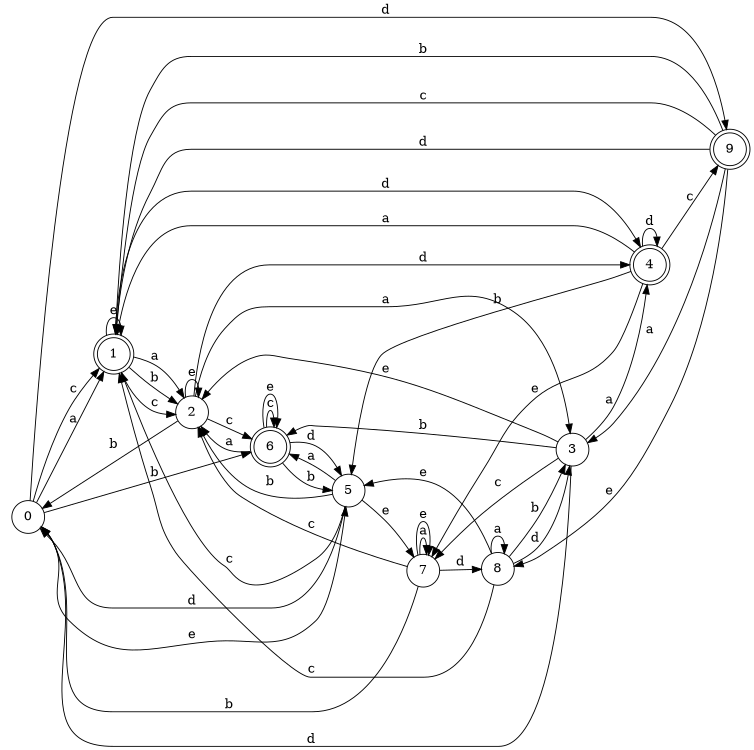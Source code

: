 digraph n8_9 {
__start0 [label="" shape="none"];

rankdir=LR;
size="8,5";

s0 [style="filled", color="black", fillcolor="white" shape="circle", label="0"];
s1 [style="rounded,filled", color="black", fillcolor="white" shape="doublecircle", label="1"];
s2 [style="filled", color="black", fillcolor="white" shape="circle", label="2"];
s3 [style="filled", color="black", fillcolor="white" shape="circle", label="3"];
s4 [style="rounded,filled", color="black", fillcolor="white" shape="doublecircle", label="4"];
s5 [style="filled", color="black", fillcolor="white" shape="circle", label="5"];
s6 [style="rounded,filled", color="black", fillcolor="white" shape="doublecircle", label="6"];
s7 [style="filled", color="black", fillcolor="white" shape="circle", label="7"];
s8 [style="filled", color="black", fillcolor="white" shape="circle", label="8"];
s9 [style="rounded,filled", color="black", fillcolor="white" shape="doublecircle", label="9"];
s0 -> s1 [label="a"];
s0 -> s6 [label="b"];
s0 -> s1 [label="c"];
s0 -> s9 [label="d"];
s0 -> s5 [label="e"];
s1 -> s2 [label="a"];
s1 -> s2 [label="b"];
s1 -> s2 [label="c"];
s1 -> s4 [label="d"];
s1 -> s1 [label="e"];
s2 -> s3 [label="a"];
s2 -> s0 [label="b"];
s2 -> s6 [label="c"];
s2 -> s4 [label="d"];
s2 -> s2 [label="e"];
s3 -> s4 [label="a"];
s3 -> s6 [label="b"];
s3 -> s7 [label="c"];
s3 -> s0 [label="d"];
s3 -> s2 [label="e"];
s4 -> s1 [label="a"];
s4 -> s5 [label="b"];
s4 -> s9 [label="c"];
s4 -> s4 [label="d"];
s4 -> s7 [label="e"];
s5 -> s6 [label="a"];
s5 -> s2 [label="b"];
s5 -> s1 [label="c"];
s5 -> s0 [label="d"];
s5 -> s7 [label="e"];
s6 -> s2 [label="a"];
s6 -> s5 [label="b"];
s6 -> s6 [label="c"];
s6 -> s5 [label="d"];
s6 -> s6 [label="e"];
s7 -> s7 [label="a"];
s7 -> s0 [label="b"];
s7 -> s2 [label="c"];
s7 -> s8 [label="d"];
s7 -> s7 [label="e"];
s8 -> s8 [label="a"];
s8 -> s3 [label="b"];
s8 -> s1 [label="c"];
s8 -> s3 [label="d"];
s8 -> s5 [label="e"];
s9 -> s3 [label="a"];
s9 -> s1 [label="b"];
s9 -> s1 [label="c"];
s9 -> s1 [label="d"];
s9 -> s8 [label="e"];

}